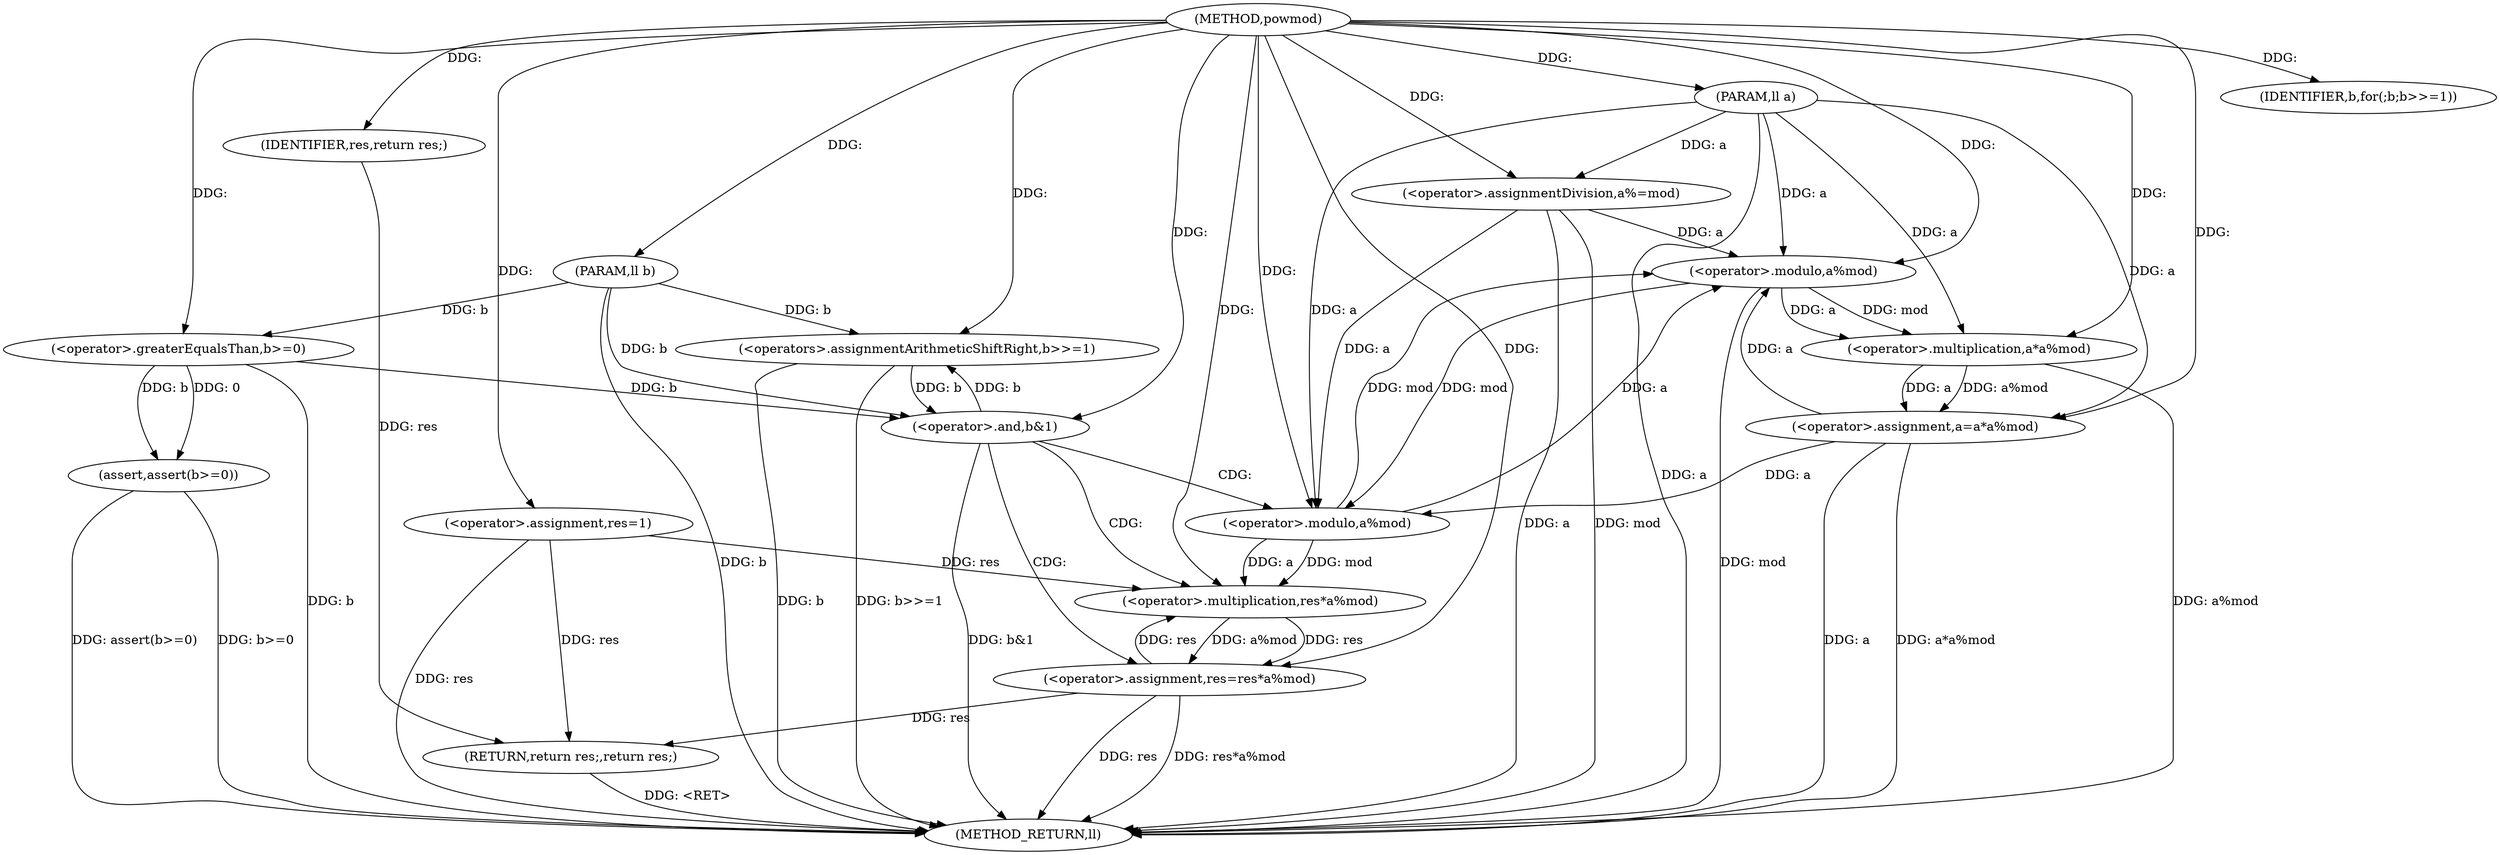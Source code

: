 digraph "powmod" {  
"1000114" [label = "(METHOD,powmod)" ]
"1000155" [label = "(METHOD_RETURN,ll)" ]
"1000115" [label = "(PARAM,ll a)" ]
"1000116" [label = "(PARAM,ll b)" ]
"1000119" [label = "(<operator>.assignment,res=1)" ]
"1000122" [label = "(<operator>.assignmentDivision,a%=mod)" ]
"1000125" [label = "(assert,assert(b>=0))" ]
"1000153" [label = "(RETURN,return res;,return res;)" ]
"1000130" [label = "(IDENTIFIER,b,for(;b;b>>=1))" ]
"1000131" [label = "(<operators>.assignmentArithmeticShiftRight,b>>=1)" ]
"1000154" [label = "(IDENTIFIER,res,return res;)" ]
"1000126" [label = "(<operator>.greaterEqualsThan,b>=0)" ]
"1000146" [label = "(<operator>.assignment,a=a*a%mod)" ]
"1000136" [label = "(<operator>.and,b&1)" ]
"1000139" [label = "(<operator>.assignment,res=res*a%mod)" ]
"1000148" [label = "(<operator>.multiplication,a*a%mod)" ]
"1000141" [label = "(<operator>.multiplication,res*a%mod)" ]
"1000150" [label = "(<operator>.modulo,a%mod)" ]
"1000143" [label = "(<operator>.modulo,a%mod)" ]
  "1000115" -> "1000155"  [ label = "DDG: a"] 
  "1000116" -> "1000155"  [ label = "DDG: b"] 
  "1000119" -> "1000155"  [ label = "DDG: res"] 
  "1000122" -> "1000155"  [ label = "DDG: a"] 
  "1000122" -> "1000155"  [ label = "DDG: mod"] 
  "1000126" -> "1000155"  [ label = "DDG: b"] 
  "1000125" -> "1000155"  [ label = "DDG: b>=0"] 
  "1000125" -> "1000155"  [ label = "DDG: assert(b>=0)"] 
  "1000136" -> "1000155"  [ label = "DDG: b&1"] 
  "1000139" -> "1000155"  [ label = "DDG: res"] 
  "1000139" -> "1000155"  [ label = "DDG: res*a%mod"] 
  "1000146" -> "1000155"  [ label = "DDG: a"] 
  "1000150" -> "1000155"  [ label = "DDG: mod"] 
  "1000148" -> "1000155"  [ label = "DDG: a%mod"] 
  "1000146" -> "1000155"  [ label = "DDG: a*a%mod"] 
  "1000131" -> "1000155"  [ label = "DDG: b"] 
  "1000131" -> "1000155"  [ label = "DDG: b>>=1"] 
  "1000153" -> "1000155"  [ label = "DDG: <RET>"] 
  "1000114" -> "1000115"  [ label = "DDG: "] 
  "1000114" -> "1000116"  [ label = "DDG: "] 
  "1000114" -> "1000119"  [ label = "DDG: "] 
  "1000114" -> "1000122"  [ label = "DDG: "] 
  "1000154" -> "1000153"  [ label = "DDG: res"] 
  "1000119" -> "1000153"  [ label = "DDG: res"] 
  "1000139" -> "1000153"  [ label = "DDG: res"] 
  "1000115" -> "1000122"  [ label = "DDG: a"] 
  "1000126" -> "1000125"  [ label = "DDG: 0"] 
  "1000126" -> "1000125"  [ label = "DDG: b"] 
  "1000114" -> "1000130"  [ label = "DDG: "] 
  "1000114" -> "1000154"  [ label = "DDG: "] 
  "1000116" -> "1000126"  [ label = "DDG: b"] 
  "1000114" -> "1000126"  [ label = "DDG: "] 
  "1000136" -> "1000131"  [ label = "DDG: b"] 
  "1000116" -> "1000131"  [ label = "DDG: b"] 
  "1000114" -> "1000131"  [ label = "DDG: "] 
  "1000148" -> "1000146"  [ label = "DDG: a%mod"] 
  "1000148" -> "1000146"  [ label = "DDG: a"] 
  "1000141" -> "1000139"  [ label = "DDG: res"] 
  "1000141" -> "1000139"  [ label = "DDG: a%mod"] 
  "1000115" -> "1000146"  [ label = "DDG: a"] 
  "1000114" -> "1000146"  [ label = "DDG: "] 
  "1000126" -> "1000136"  [ label = "DDG: b"] 
  "1000131" -> "1000136"  [ label = "DDG: b"] 
  "1000116" -> "1000136"  [ label = "DDG: b"] 
  "1000114" -> "1000136"  [ label = "DDG: "] 
  "1000114" -> "1000139"  [ label = "DDG: "] 
  "1000150" -> "1000148"  [ label = "DDG: a"] 
  "1000115" -> "1000148"  [ label = "DDG: a"] 
  "1000114" -> "1000148"  [ label = "DDG: "] 
  "1000150" -> "1000148"  [ label = "DDG: mod"] 
  "1000119" -> "1000141"  [ label = "DDG: res"] 
  "1000139" -> "1000141"  [ label = "DDG: res"] 
  "1000114" -> "1000141"  [ label = "DDG: "] 
  "1000143" -> "1000141"  [ label = "DDG: mod"] 
  "1000143" -> "1000141"  [ label = "DDG: a"] 
  "1000122" -> "1000150"  [ label = "DDG: a"] 
  "1000143" -> "1000150"  [ label = "DDG: a"] 
  "1000146" -> "1000150"  [ label = "DDG: a"] 
  "1000115" -> "1000150"  [ label = "DDG: a"] 
  "1000114" -> "1000150"  [ label = "DDG: "] 
  "1000143" -> "1000150"  [ label = "DDG: mod"] 
  "1000122" -> "1000143"  [ label = "DDG: a"] 
  "1000146" -> "1000143"  [ label = "DDG: a"] 
  "1000115" -> "1000143"  [ label = "DDG: a"] 
  "1000114" -> "1000143"  [ label = "DDG: "] 
  "1000150" -> "1000143"  [ label = "DDG: mod"] 
  "1000136" -> "1000141"  [ label = "CDG: "] 
  "1000136" -> "1000139"  [ label = "CDG: "] 
  "1000136" -> "1000143"  [ label = "CDG: "] 
}
